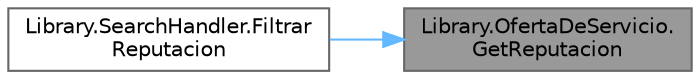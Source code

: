 digraph "Library.OfertaDeServicio.GetReputacion"
{
 // INTERACTIVE_SVG=YES
 // LATEX_PDF_SIZE
  bgcolor="transparent";
  edge [fontname=Helvetica,fontsize=10,labelfontname=Helvetica,labelfontsize=10];
  node [fontname=Helvetica,fontsize=10,shape=box,height=0.2,width=0.4];
  rankdir="RL";
  Node1 [label="Library.OfertaDeServicio.\lGetReputacion",height=0.2,width=0.4,color="gray40", fillcolor="grey60", style="filled", fontcolor="black",tooltip="Método para obtener la reputación del ofertante."];
  Node1 -> Node2 [dir="back",color="steelblue1",style="solid"];
  Node2 [label="Library.SearchHandler.Filtrar\lReputacion",height=0.2,width=0.4,color="grey40", fillcolor="white", style="filled",URL="$classLibrary_1_1SearchHandler.html#ad0758e235efcc09dfec4bb2b3b8ff0ab",tooltip="Método para filtrar las OfertaDeServicio por reputación"];
}
